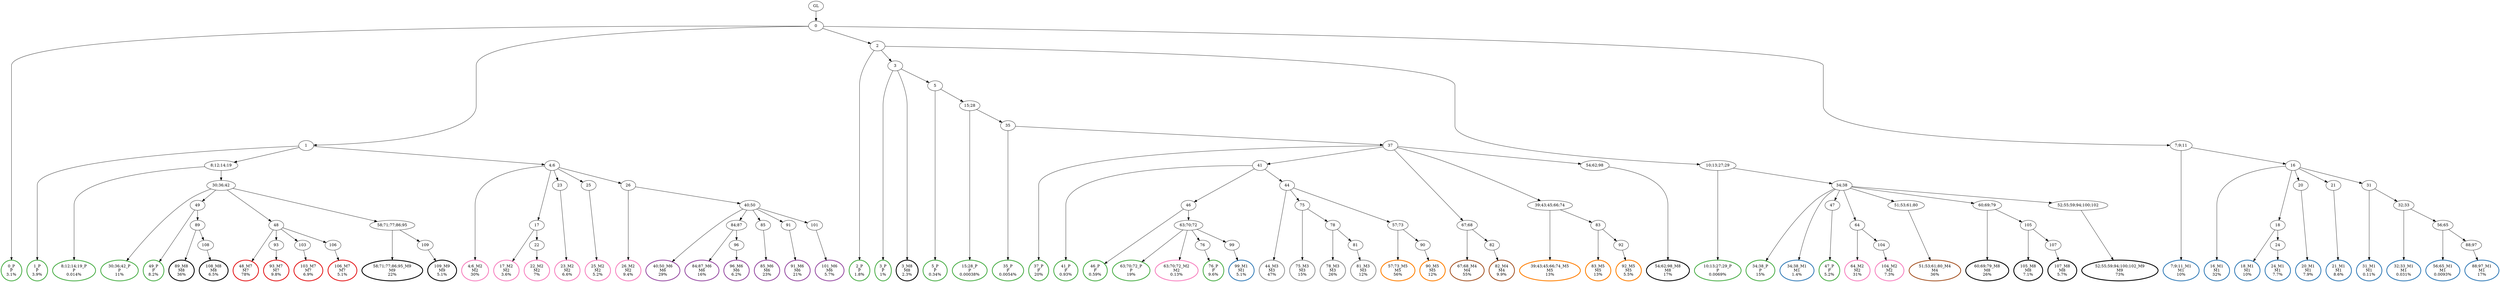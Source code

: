 digraph T {
	{
		rank=same
		137 [penwidth=3,colorscheme=set19,color=3,label="0_P\nP\n3.1%"]
		135 [penwidth=3,colorscheme=set19,color=3,label="1_P\nP\n3.9%"]
		133 [penwidth=3,colorscheme=set19,color=3,label="8;12;14;19_P\nP\n0.014%"]
		131 [penwidth=3,colorscheme=set19,color=3,label="30;36;42_P\nP\n11%"]
		129 [penwidth=3,colorscheme=set19,color=3,label="49_P\nP\n8.2%"]
		127 [penwidth=3,colorscheme=set19,color=3,label="2_P\nP\n1.8%"]
		125 [penwidth=3,colorscheme=set19,color=3,label="3_P\nP\n1%"]
		123 [penwidth=3,colorscheme=set19,color=3,label="5_P\nP\n0.34%"]
		121 [penwidth=3,colorscheme=set19,color=3,label="15;28_P\nP\n0.00038%"]
		119 [penwidth=3,colorscheme=set19,color=3,label="35_P\nP\n0.0054%"]
		117 [penwidth=3,colorscheme=set19,color=3,label="37_P\nP\n20%"]
		115 [penwidth=3,colorscheme=set19,color=3,label="41_P\nP\n0.93%"]
		113 [penwidth=3,colorscheme=set19,color=3,label="46_P\nP\n0.59%"]
		111 [penwidth=3,colorscheme=set19,color=3,label="63;70;72_P\nP\n19%"]
		109 [penwidth=3,colorscheme=set19,color=3,label="76_P\nP\n9.6%"]
		107 [penwidth=3,colorscheme=set19,color=3,label="10;13;27;29_P\nP\n0.0069%"]
		105 [penwidth=3,colorscheme=set19,color=3,label="34;38_P\nP\n15%"]
		103 [penwidth=3,colorscheme=set19,color=3,label="47_P\nP\n5.2%"]
		101 [penwidth=3,colorscheme=set19,color=2,label="99_M1\nM1\n5.1%"]
		100 [penwidth=3,colorscheme=set19,color=2,label="34;38_M1\nM1\n1.4%"]
		98 [penwidth=3,colorscheme=set19,color=2,label="7;9;11_M1\nM1\n10%"]
		96 [penwidth=3,colorscheme=set19,color=2,label="16_M1\nM1\n32%"]
		94 [penwidth=3,colorscheme=set19,color=2,label="18_M1\nM1\n10%"]
		92 [penwidth=3,colorscheme=set19,color=2,label="24_M1\nM1\n7.7%"]
		90 [penwidth=3,colorscheme=set19,color=2,label="20_M1\nM1\n7.9%"]
		88 [penwidth=3,colorscheme=set19,color=2,label="21_M1\nM1\n8.6%"]
		86 [penwidth=3,colorscheme=set19,color=2,label="31_M1\nM1\n0.11%"]
		84 [penwidth=3,colorscheme=set19,color=2,label="32;33_M1\nM1\n0.031%"]
		82 [penwidth=3,colorscheme=set19,color=2,label="56;65_M1\nM1\n0.0093%"]
		80 [penwidth=3,colorscheme=set19,color=2,label="88;97_M1\nM1\n17%"]
		78 [penwidth=3,colorscheme=set19,color=8,label="4;6_M2\nM2\n30%"]
		76 [penwidth=3,colorscheme=set19,color=8,label="17_M2\nM2\n3.6%"]
		74 [penwidth=3,colorscheme=set19,color=8,label="22_M2\nM2\n7%"]
		72 [penwidth=3,colorscheme=set19,color=8,label="23_M2\nM2\n6.6%"]
		70 [penwidth=3,colorscheme=set19,color=8,label="25_M2\nM2\n5.2%"]
		68 [penwidth=3,colorscheme=set19,color=8,label="26_M2\nM2\n9.4%"]
		67 [penwidth=3,colorscheme=set19,color=8,label="63;70;72_M2\nM2\n0.13%"]
		65 [penwidth=3,colorscheme=set19,color=8,label="64_M2\nM2\n31%"]
		63 [penwidth=3,colorscheme=set19,color=8,label="104_M2\nM2\n7.3%"]
		61 [penwidth=3,colorscheme=set19,color=9,label="44_M3\nM3\n47%"]
		59 [penwidth=3,colorscheme=set19,color=9,label="75_M3\nM3\n15%"]
		57 [penwidth=3,colorscheme=set19,color=9,label="78_M3\nM3\n26%"]
		55 [penwidth=3,colorscheme=set19,color=9,label="81_M3\nM3\n12%"]
		53 [penwidth=3,colorscheme=set19,color=7,label="67;68_M4\nM4\n55%"]
		51 [penwidth=3,colorscheme=set19,color=7,label="82_M4\nM4\n9.9%"]
		49 [penwidth=3,colorscheme=set19,color=7,label="51;53;61;80_M4\nM4\n36%"]
		47 [penwidth=3,colorscheme=set19,color=5,label="39;43;45;66;74_M5\nM5\n13%"]
		45 [penwidth=3,colorscheme=set19,color=5,label="83_M5\nM5\n13%"]
		43 [penwidth=3,colorscheme=set19,color=5,label="92_M5\nM5\n5.5%"]
		41 [penwidth=3,colorscheme=set19,color=5,label="57;73_M5\nM5\n56%"]
		39 [penwidth=3,colorscheme=set19,color=5,label="90_M5\nM5\n12%"]
		37 [penwidth=3,colorscheme=set19,color=4,label="40;50_M6\nM6\n29%"]
		35 [penwidth=3,colorscheme=set19,color=4,label="84;87_M6\nM6\n16%"]
		33 [penwidth=3,colorscheme=set19,color=4,label="96_M6\nM6\n6.2%"]
		31 [penwidth=3,colorscheme=set19,color=4,label="85_M6\nM6\n23%"]
		29 [penwidth=3,colorscheme=set19,color=4,label="91_M6\nM6\n21%"]
		27 [penwidth=3,colorscheme=set19,color=4,label="101_M6\nM6\n5.7%"]
		25 [penwidth=3,colorscheme=set19,color=1,label="48_M7\nM7\n78%"]
		23 [penwidth=3,colorscheme=set19,color=1,label="93_M7\nM7\n9.8%"]
		21 [penwidth=3,colorscheme=set19,color=1,label="103_M7\nM7\n6.9%"]
		19 [penwidth=3,colorscheme=set19,color=1,label="106_M7\nM7\n5.1%"]
		17 [penwidth=3,colorscheme=set19,color=10,label="89_M8\nM8\n36%"]
		15 [penwidth=3,colorscheme=set19,color=10,label="108_M8\nM8\n6.5%"]
		14 [penwidth=3,colorscheme=set19,color=10,label="3_M8\nM8\n2.3%"]
		12 [penwidth=3,colorscheme=set19,color=10,label="54;62;98_M8\nM8\n17%"]
		10 [penwidth=3,colorscheme=set19,color=10,label="60;69;79_M8\nM8\n26%"]
		8 [penwidth=3,colorscheme=set19,color=10,label="105_M8\nM8\n7.1%"]
		6 [penwidth=3,colorscheme=set19,color=10,label="107_M8\nM8\n5.7%"]
		4 [penwidth=3,colorscheme=set19,color=10,label="58;71;77;86;95_M9\nM9\n22%"]
		2 [penwidth=3,colorscheme=set19,color=10,label="109_M9\nM9\n5.1%"]
		0 [penwidth=3,colorscheme=set19,color=10,label="52;55;59;94;100;102_M9\nM9\n73%"]
	}
	139 [label="GL"]
	138 [label="0"]
	136 [label="1"]
	134 [label="8;12;14;19"]
	132 [label="30;36;42"]
	130 [label="49"]
	128 [label="2"]
	126 [label="3"]
	124 [label="5"]
	122 [label="15;28"]
	120 [label="35"]
	118 [label="37"]
	116 [label="41"]
	114 [label="46"]
	112 [label="63;70;72"]
	110 [label="76"]
	108 [label="10;13;27;29"]
	106 [label="34;38"]
	104 [label="47"]
	102 [label="99"]
	99 [label="7;9;11"]
	97 [label="16"]
	95 [label="18"]
	93 [label="24"]
	91 [label="20"]
	89 [label="21"]
	87 [label="31"]
	85 [label="32;33"]
	83 [label="56;65"]
	81 [label="88;97"]
	79 [label="4;6"]
	77 [label="17"]
	75 [label="22"]
	73 [label="23"]
	71 [label="25"]
	69 [label="26"]
	66 [label="64"]
	64 [label="104"]
	62 [label="44"]
	60 [label="75"]
	58 [label="78"]
	56 [label="81"]
	54 [label="67;68"]
	52 [label="82"]
	50 [label="51;53;61;80"]
	48 [label="39;43;45;66;74"]
	46 [label="83"]
	44 [label="92"]
	42 [label="57;73"]
	40 [label="90"]
	38 [label="40;50"]
	36 [label="84;87"]
	34 [label="96"]
	32 [label="85"]
	30 [label="91"]
	28 [label="101"]
	26 [label="48"]
	24 [label="93"]
	22 [label="103"]
	20 [label="106"]
	18 [label="89"]
	16 [label="108"]
	13 [label="54;62;98"]
	11 [label="60;69;79"]
	9 [label="105"]
	7 [label="107"]
	5 [label="58;71;77;86;95"]
	3 [label="109"]
	1 [label="52;55;59;94;100;102"]
	139 -> 138
	138 -> 137
	138 -> 136
	138 -> 128
	138 -> 99
	136 -> 135
	136 -> 134
	136 -> 79
	134 -> 133
	134 -> 132
	132 -> 131
	132 -> 130
	132 -> 26
	132 -> 5
	130 -> 129
	130 -> 18
	128 -> 127
	128 -> 126
	128 -> 108
	126 -> 125
	126 -> 124
	126 -> 14
	124 -> 123
	124 -> 122
	122 -> 121
	122 -> 120
	120 -> 119
	120 -> 118
	118 -> 117
	118 -> 116
	118 -> 54
	118 -> 48
	118 -> 13
	116 -> 115
	116 -> 114
	116 -> 62
	114 -> 113
	114 -> 112
	112 -> 111
	112 -> 110
	112 -> 102
	112 -> 67
	110 -> 109
	108 -> 107
	108 -> 106
	106 -> 105
	106 -> 104
	106 -> 100
	106 -> 66
	106 -> 50
	106 -> 11
	106 -> 1
	104 -> 103
	102 -> 101
	99 -> 98
	99 -> 97
	97 -> 96
	97 -> 95
	97 -> 91
	97 -> 89
	97 -> 87
	95 -> 94
	95 -> 93
	93 -> 92
	91 -> 90
	89 -> 88
	87 -> 86
	87 -> 85
	85 -> 84
	85 -> 83
	83 -> 82
	83 -> 81
	81 -> 80
	79 -> 78
	79 -> 77
	79 -> 73
	79 -> 71
	79 -> 69
	77 -> 76
	77 -> 75
	75 -> 74
	73 -> 72
	71 -> 70
	69 -> 68
	69 -> 38
	66 -> 65
	66 -> 64
	64 -> 63
	62 -> 61
	62 -> 60
	62 -> 42
	60 -> 59
	60 -> 58
	58 -> 57
	58 -> 56
	56 -> 55
	54 -> 53
	54 -> 52
	52 -> 51
	50 -> 49
	48 -> 47
	48 -> 46
	46 -> 45
	46 -> 44
	44 -> 43
	42 -> 41
	42 -> 40
	40 -> 39
	38 -> 37
	38 -> 36
	38 -> 32
	38 -> 30
	38 -> 28
	36 -> 35
	36 -> 34
	34 -> 33
	32 -> 31
	30 -> 29
	28 -> 27
	26 -> 25
	26 -> 24
	26 -> 22
	26 -> 20
	24 -> 23
	22 -> 21
	20 -> 19
	18 -> 17
	18 -> 16
	16 -> 15
	13 -> 12
	11 -> 10
	11 -> 9
	9 -> 8
	9 -> 7
	7 -> 6
	5 -> 4
	5 -> 3
	3 -> 2
	1 -> 0
}
